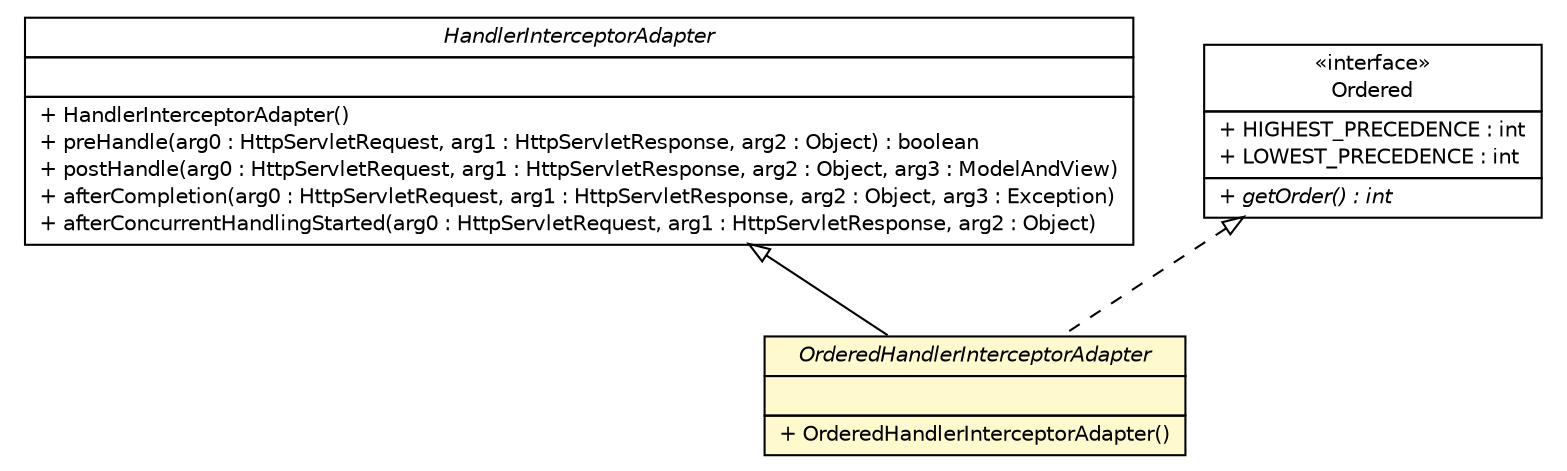 #!/usr/local/bin/dot
#
# Class diagram 
# Generated by UMLGraph version R5_6-24-gf6e263 (http://www.umlgraph.org/)
#

digraph G {
	edge [fontname="Helvetica",fontsize=10,labelfontname="Helvetica",labelfontsize=10];
	node [fontname="Helvetica",fontsize=10,shape=plaintext];
	nodesep=0.25;
	ranksep=0.5;
	// top.infra.web.servlet.handler.OrderedHandlerInterceptorAdapter
	c57 [label=<<table title="top.infra.web.servlet.handler.OrderedHandlerInterceptorAdapter" border="0" cellborder="1" cellspacing="0" cellpadding="2" port="p" bgcolor="lemonChiffon" href="./OrderedHandlerInterceptorAdapter.html">
		<tr><td><table border="0" cellspacing="0" cellpadding="1">
<tr><td align="center" balign="center"><font face="Helvetica-Oblique"> OrderedHandlerInterceptorAdapter </font></td></tr>
		</table></td></tr>
		<tr><td><table border="0" cellspacing="0" cellpadding="1">
<tr><td align="left" balign="left">  </td></tr>
		</table></td></tr>
		<tr><td><table border="0" cellspacing="0" cellpadding="1">
<tr><td align="left" balign="left"> + OrderedHandlerInterceptorAdapter() </td></tr>
		</table></td></tr>
		</table>>, URL="./OrderedHandlerInterceptorAdapter.html", fontname="Helvetica", fontcolor="black", fontsize=10.0];
	//top.infra.web.servlet.handler.OrderedHandlerInterceptorAdapter extends org.springframework.web.servlet.handler.HandlerInterceptorAdapter
	c64:p -> c57:p [dir=back,arrowtail=empty];
	//top.infra.web.servlet.handler.OrderedHandlerInterceptorAdapter implements org.springframework.core.Ordered
	c65:p -> c57:p [dir=back,arrowtail=empty,style=dashed];
	// org.springframework.core.Ordered
	c65 [label=<<table title="org.springframework.core.Ordered" border="0" cellborder="1" cellspacing="0" cellpadding="2" port="p" href="http://java.sun.com/j2se/1.4.2/docs/api/org/springframework/core/Ordered.html">
		<tr><td><table border="0" cellspacing="0" cellpadding="1">
<tr><td align="center" balign="center"> &#171;interface&#187; </td></tr>
<tr><td align="center" balign="center"> Ordered </td></tr>
		</table></td></tr>
		<tr><td><table border="0" cellspacing="0" cellpadding="1">
<tr><td align="left" balign="left"> + HIGHEST_PRECEDENCE : int </td></tr>
<tr><td align="left" balign="left"> + LOWEST_PRECEDENCE : int </td></tr>
		</table></td></tr>
		<tr><td><table border="0" cellspacing="0" cellpadding="1">
<tr><td align="left" balign="left"><font face="Helvetica-Oblique" point-size="10.0"> + getOrder() : int </font></td></tr>
		</table></td></tr>
		</table>>, URL="http://java.sun.com/j2se/1.4.2/docs/api/org/springframework/core/Ordered.html", fontname="Helvetica", fontcolor="black", fontsize=10.0];
	// org.springframework.web.servlet.handler.HandlerInterceptorAdapter
	c64 [label=<<table title="org.springframework.web.servlet.handler.HandlerInterceptorAdapter" border="0" cellborder="1" cellspacing="0" cellpadding="2" port="p" href="http://java.sun.com/j2se/1.4.2/docs/api/org/springframework/web/servlet/handler/HandlerInterceptorAdapter.html">
		<tr><td><table border="0" cellspacing="0" cellpadding="1">
<tr><td align="center" balign="center"><font face="Helvetica-Oblique"> HandlerInterceptorAdapter </font></td></tr>
		</table></td></tr>
		<tr><td><table border="0" cellspacing="0" cellpadding="1">
<tr><td align="left" balign="left">  </td></tr>
		</table></td></tr>
		<tr><td><table border="0" cellspacing="0" cellpadding="1">
<tr><td align="left" balign="left"> + HandlerInterceptorAdapter() </td></tr>
<tr><td align="left" balign="left"> + preHandle(arg0 : HttpServletRequest, arg1 : HttpServletResponse, arg2 : Object) : boolean </td></tr>
<tr><td align="left" balign="left"> + postHandle(arg0 : HttpServletRequest, arg1 : HttpServletResponse, arg2 : Object, arg3 : ModelAndView) </td></tr>
<tr><td align="left" balign="left"> + afterCompletion(arg0 : HttpServletRequest, arg1 : HttpServletResponse, arg2 : Object, arg3 : Exception) </td></tr>
<tr><td align="left" balign="left"> + afterConcurrentHandlingStarted(arg0 : HttpServletRequest, arg1 : HttpServletResponse, arg2 : Object) </td></tr>
		</table></td></tr>
		</table>>, URL="http://java.sun.com/j2se/1.4.2/docs/api/org/springframework/web/servlet/handler/HandlerInterceptorAdapter.html", fontname="Helvetica", fontcolor="black", fontsize=10.0];
}

